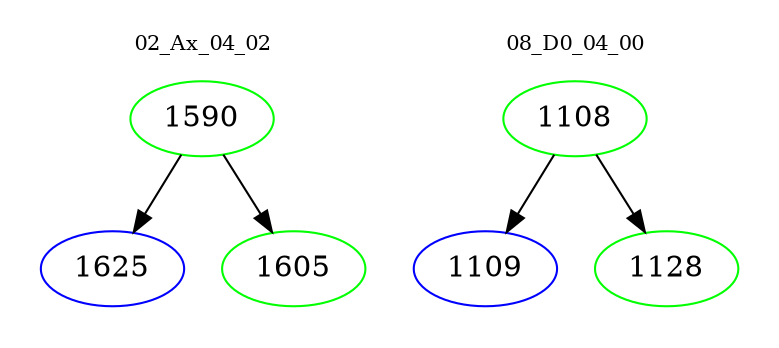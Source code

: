 digraph{
subgraph cluster_0 {
color = white
label = "02_Ax_04_02";
fontsize=10;
T0_1590 [label="1590", color="green"]
T0_1590 -> T0_1625 [color="black"]
T0_1625 [label="1625", color="blue"]
T0_1590 -> T0_1605 [color="black"]
T0_1605 [label="1605", color="green"]
}
subgraph cluster_1 {
color = white
label = "08_D0_04_00";
fontsize=10;
T1_1108 [label="1108", color="green"]
T1_1108 -> T1_1109 [color="black"]
T1_1109 [label="1109", color="blue"]
T1_1108 -> T1_1128 [color="black"]
T1_1128 [label="1128", color="green"]
}
}
